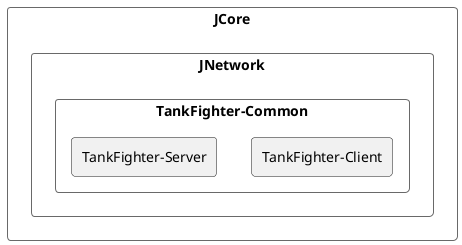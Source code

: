 @startuml

'theme 목록 : https://plantuml.com/ko/theme'
!theme vibrant

'skinparam 목록 : https://plantuml.com/ko/skinparam'
skinparam ClassFontSize 20
skinparam ClassFontColor Black
skinparam ClassAttributeFontSize 15
skinparam ArrowColor Black
skinparam ArrowThickness 2

hide empty methods
hide empty fields
hide circle

rectangle JCore{
    rectangle JNetwork {
        rectangle TankFighter-Common {
            rectangle TankFighter-Client {
            }

            rectangle TankFighter-Server {
            }
        }
    }
}


@enduml